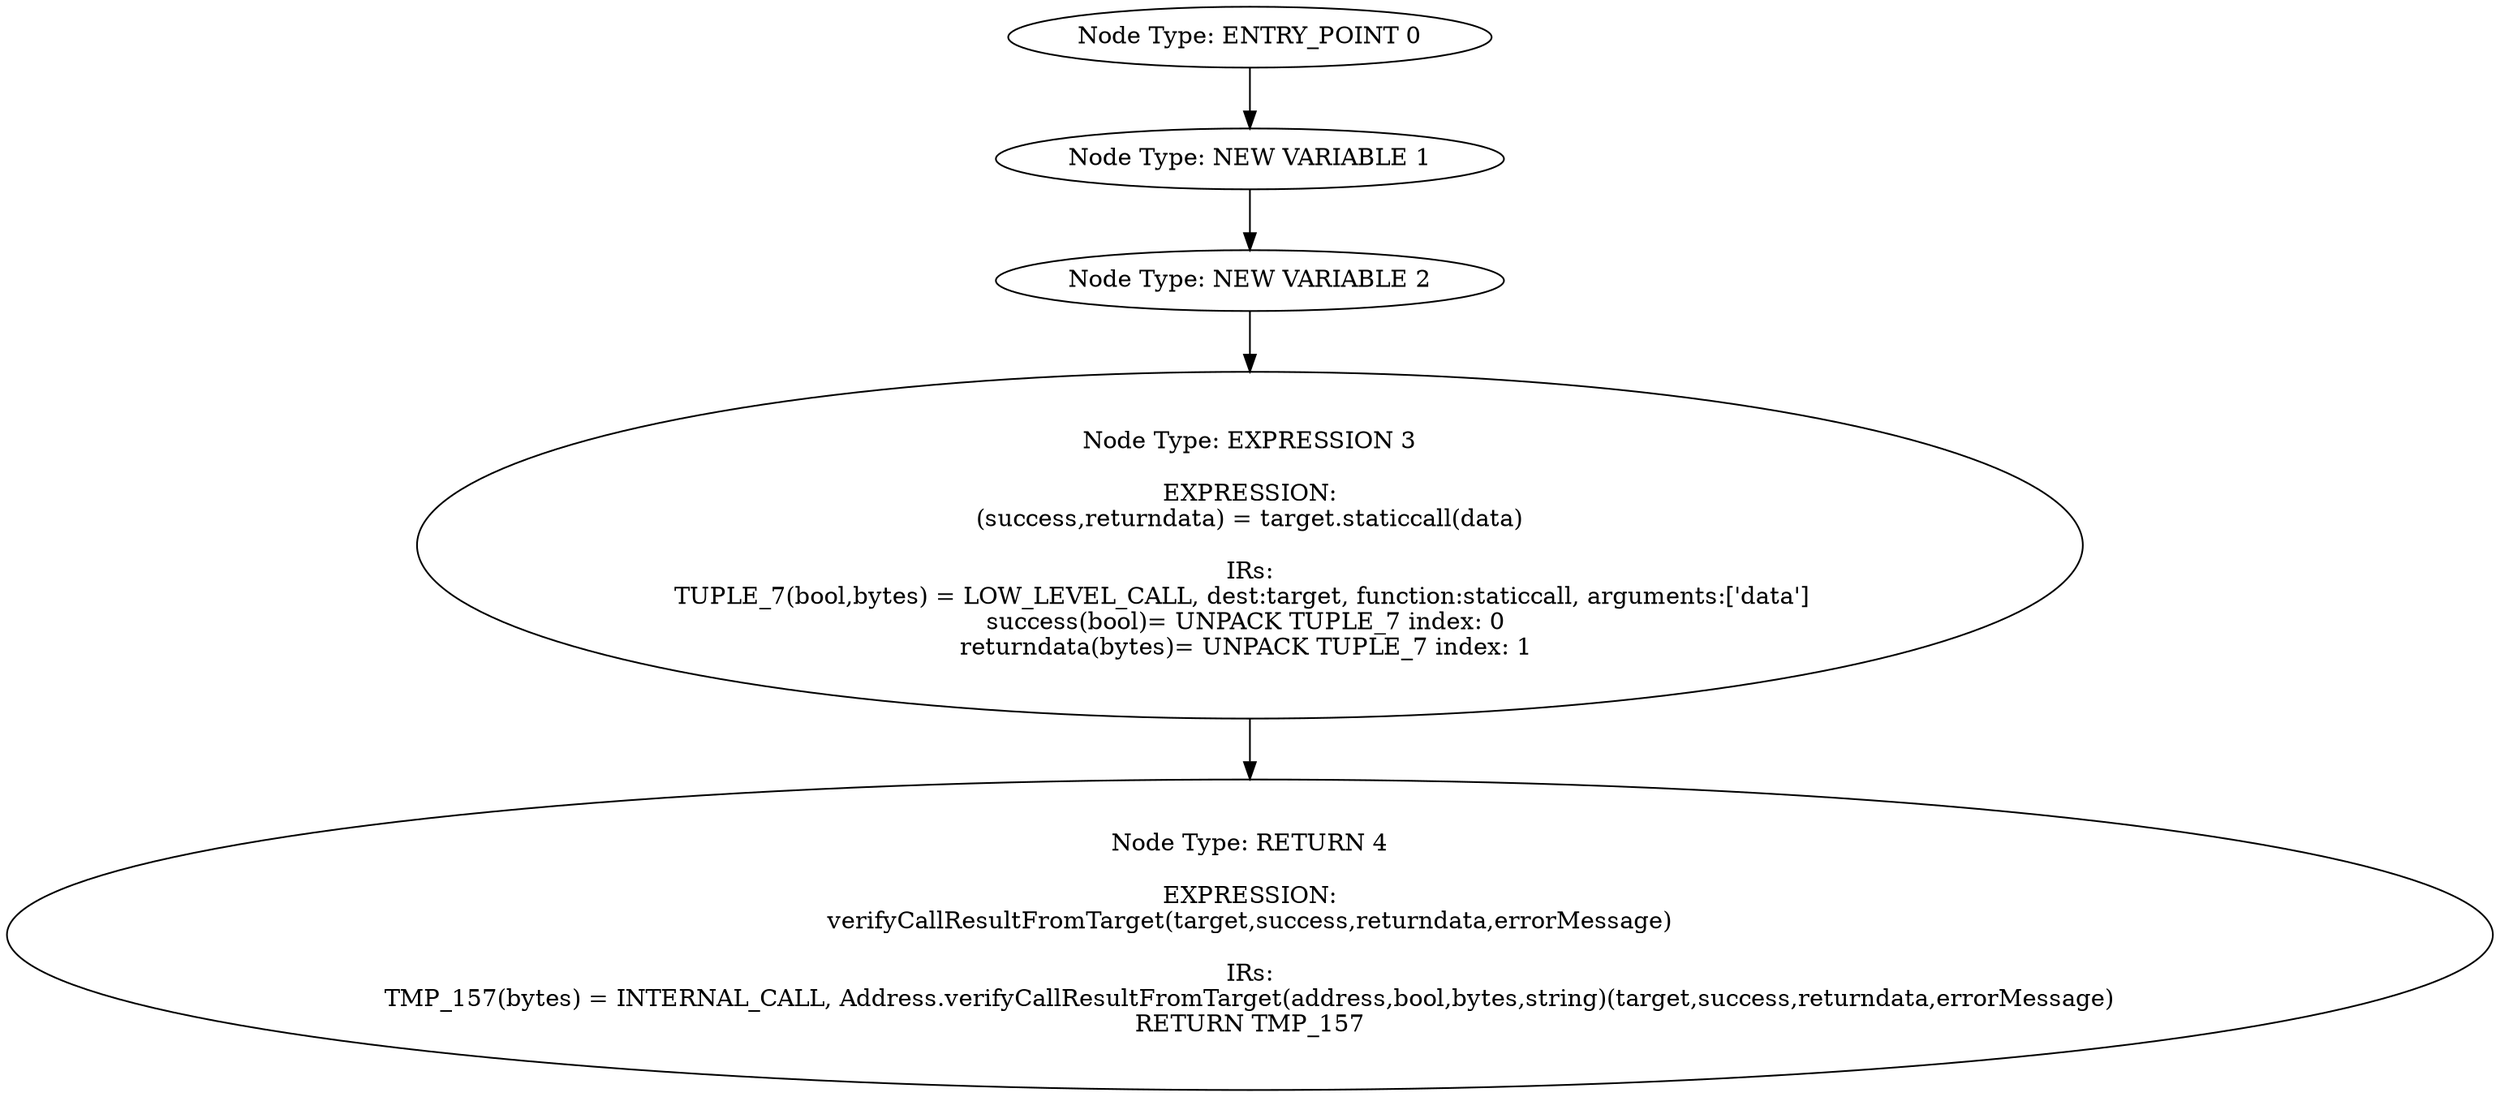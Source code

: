 digraph{
0[label="Node Type: ENTRY_POINT 0
"];
0->1;
1[label="Node Type: NEW VARIABLE 1
"];
1->2;
2[label="Node Type: NEW VARIABLE 2
"];
2->3;
3[label="Node Type: EXPRESSION 3

EXPRESSION:
(success,returndata) = target.staticcall(data)

IRs:
TUPLE_7(bool,bytes) = LOW_LEVEL_CALL, dest:target, function:staticcall, arguments:['data']  
success(bool)= UNPACK TUPLE_7 index: 0 
returndata(bytes)= UNPACK TUPLE_7 index: 1 "];
3->4;
4[label="Node Type: RETURN 4

EXPRESSION:
verifyCallResultFromTarget(target,success,returndata,errorMessage)

IRs:
TMP_157(bytes) = INTERNAL_CALL, Address.verifyCallResultFromTarget(address,bool,bytes,string)(target,success,returndata,errorMessage)
RETURN TMP_157"];
}
